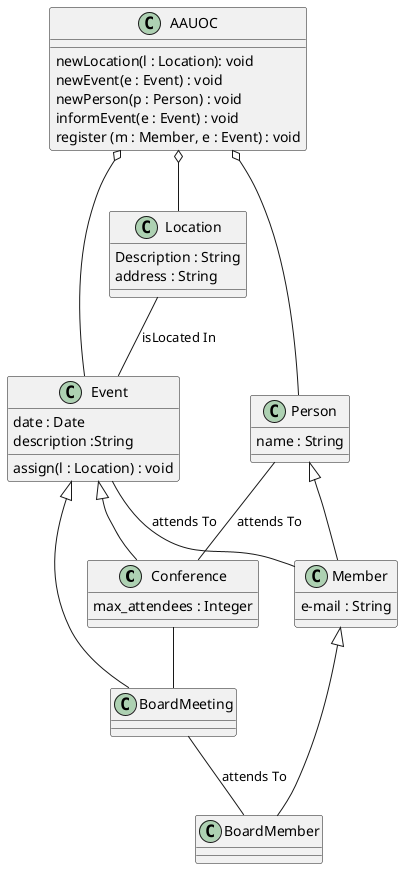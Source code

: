 @startuml


Conference -- BoardMeeting
Event <|-- Conference
Event <|-- BoardMeeting

Person <|-- Member
Member <|-- BoardMember

Person -- Conference : attends To
BoardMeeting -- BoardMember : attends To
Event -- Member : attends To
Location -- Event : isLocated In

AAUOC o-- Person
AAUOC o-- Event
AAUOC o-- Location

class AAUOC{
newLocation(l : Location): void
newEvent(e : Event) : void
newPerson(p : Person) : void
informEvent(e : Event) : void
register (m : Member, e : Event) : void
}

class Location{
Description : String
address : String
}

class Event{
date : Date
description :String
assign(l : Location) : void
}

class Person{
name : String
}

class Member{
e-mail : String
}

class Conference{
max_attendees : Integer
}



@enduml